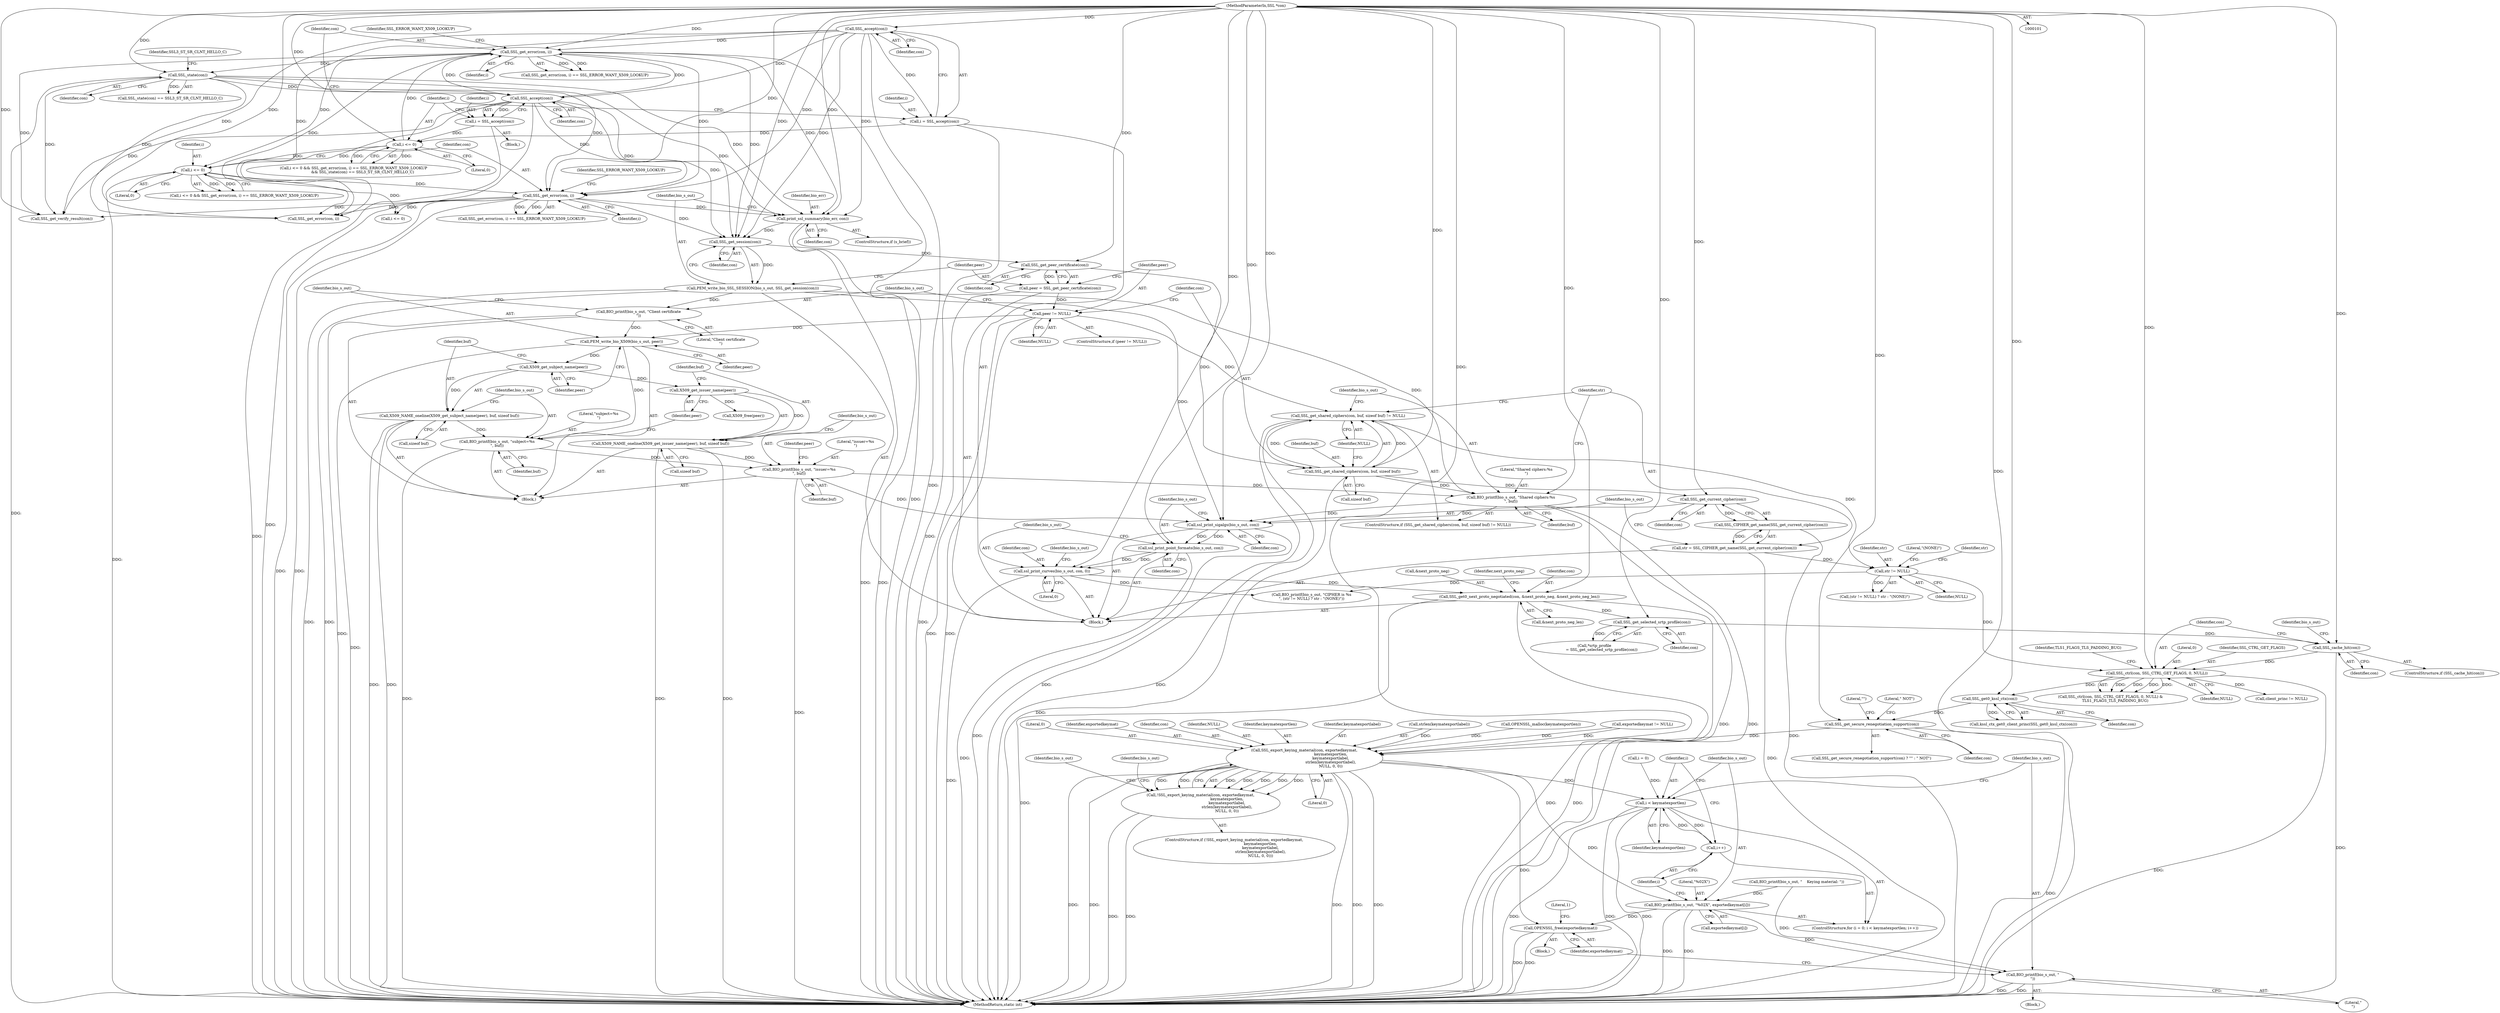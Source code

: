 digraph "0_openssl_259b664f950c2ba66fbf4b0fe5281327904ead21@pointer" {
"1000390" [label="(Call,SSL_get_secure_renegotiation_support(con))"];
"1000375" [label="(Call,SSL_get0_kssl_ctx(con))"];
"1000363" [label="(Call,SSL_ctrl(con, SSL_CTRL_GET_FLAGS, 0, NULL))"];
"1000356" [label="(Call,SSL_cache_hit(con))"];
"1000345" [label="(Call,SSL_get_selected_srtp_profile(con))"];
"1000322" [label="(Call,SSL_get0_next_proto_negotiated(con, &next_proto_neg, &next_proto_neg_len))"];
"1000309" [label="(Call,ssl_print_curves(bio_s_out, con, 0))"];
"1000306" [label="(Call,ssl_print_point_formats(bio_s_out, con))"];
"1000303" [label="(Call,ssl_print_sigalgs(bio_s_out, con))"];
"1000294" [label="(Call,BIO_printf(bio_s_out, \"Shared ciphers:%s\n\", buf))"];
"1000280" [label="(Call,BIO_printf(bio_s_out, \"issuer=%s\n\", buf))"];
"1000270" [label="(Call,BIO_printf(bio_s_out, \"subject=%s\n\", buf))"];
"1000261" [label="(Call,PEM_write_bio_X509(bio_s_out, peer))"];
"1000258" [label="(Call,BIO_printf(bio_s_out, \"Client certificate\n\"))"];
"1000245" [label="(Call,PEM_write_bio_SSL_SESSION(bio_s_out, SSL_get_session(con)))"];
"1000247" [label="(Call,SSL_get_session(con))"];
"1000125" [label="(Call,SSL_get_error(con, i))"];
"1000139" [label="(Call,SSL_accept(con))"];
"1000115" [label="(Call,SSL_accept(con))"];
"1000102" [label="(MethodParameterIn,SSL *con)"];
"1000130" [label="(Call,SSL_state(con))"];
"1000120" [label="(Call,i <= 0)"];
"1000113" [label="(Call,i = SSL_accept(con))"];
"1000137" [label="(Call,i = SSL_accept(con))"];
"1000147" [label="(Call,SSL_get_error(con, i))"];
"1000143" [label="(Call,i <= 0)"];
"1000242" [label="(Call,print_ssl_summary(bio_err, con))"];
"1000254" [label="(Call,peer != NULL)"];
"1000249" [label="(Call,peer = SSL_get_peer_certificate(con))"];
"1000251" [label="(Call,SSL_get_peer_certificate(con))"];
"1000264" [label="(Call,X509_NAME_oneline(X509_get_subject_name(peer), buf, sizeof buf))"];
"1000265" [label="(Call,X509_get_subject_name(peer))"];
"1000274" [label="(Call,X509_NAME_oneline(X509_get_issuer_name(peer), buf, sizeof buf))"];
"1000275" [label="(Call,X509_get_issuer_name(peer))"];
"1000288" [label="(Call,SSL_get_shared_ciphers(con, buf, sizeof buf))"];
"1000301" [label="(Call,SSL_get_current_cipher(con))"];
"1000317" [label="(Call,str != NULL)"];
"1000298" [label="(Call,str = SSL_CIPHER_get_name(SSL_get_current_cipher(con)))"];
"1000300" [label="(Call,SSL_CIPHER_get_name(SSL_get_current_cipher(con)))"];
"1000287" [label="(Call,SSL_get_shared_ciphers(con, buf, sizeof buf) != NULL)"];
"1000421" [label="(Call,SSL_export_keying_material(con, exportedkeymat,\n                                            keymatexportlen,\n                                            keymatexportlabel,\n                                            strlen(keymatexportlabel),\n                                            NULL, 0, 0))"];
"1000420" [label="(Call,!SSL_export_keying_material(con, exportedkeymat,\n                                            keymatexportlen,\n                                            keymatexportlabel,\n                                            strlen(keymatexportlabel),\n                                            NULL, 0, 0))"];
"1000444" [label="(Call,i < keymatexportlen)"];
"1000447" [label="(Call,i++)"];
"1000449" [label="(Call,BIO_printf(bio_s_out, \"%02X\", exportedkeymat[i]))"];
"1000455" [label="(Call,BIO_printf(bio_s_out, \"\n\"))"];
"1000458" [label="(Call,OPENSSL_free(exportedkeymat))"];
"1000281" [label="(Identifier,bio_s_out)"];
"1000321" [label="(Literal,\"(NONE)\")"];
"1000458" [label="(Call,OPENSSL_free(exportedkeymat))"];
"1000273" [label="(Identifier,buf)"];
"1000312" [label="(Literal,0)"];
"1000461" [label="(Literal,1)"];
"1000240" [label="(ControlStructure,if (s_brief))"];
"1000116" [label="(Identifier,con)"];
"1000364" [label="(Identifier,con)"];
"1000421" [label="(Call,SSL_export_keying_material(con, exportedkeymat,\n                                            keymatexportlen,\n                                            keymatexportlabel,\n                                            strlen(keymatexportlabel),\n                                            NULL, 0, 0))"];
"1000393" [label="(Literal,\" NOT\")"];
"1000303" [label="(Call,ssl_print_sigalgs(bio_s_out, con))"];
"1000266" [label="(Identifier,peer)"];
"1000425" [label="(Identifier,keymatexportlabel)"];
"1000262" [label="(Identifier,bio_s_out)"];
"1000291" [label="(Call,sizeof buf)"];
"1000310" [label="(Identifier,bio_s_out)"];
"1000285" [label="(Identifier,peer)"];
"1000125" [label="(Call,SSL_get_error(con, i))"];
"1000446" [label="(Identifier,keymatexportlen)"];
"1000445" [label="(Identifier,i)"];
"1000426" [label="(Call,strlen(keymatexportlabel))"];
"1000257" [label="(Block,)"];
"1000302" [label="(Identifier,con)"];
"1000300" [label="(Call,SSL_CIPHER_get_name(SSL_get_current_cipher(con)))"];
"1000270" [label="(Call,BIO_printf(bio_s_out, \"subject=%s\n\", buf))"];
"1000119" [label="(Call,i <= 0 && SSL_get_error(con, i) == SSL_ERROR_WANT_X509_LOOKUP\n               && SSL_state(con) == SSL3_ST_SR_CLNT_HELLO_C)"];
"1000309" [label="(Call,ssl_print_curves(bio_s_out, con, 0))"];
"1000133" [label="(Block,)"];
"1000440" [label="(ControlStructure,for (i = 0; i < keymatexportlen; i++))"];
"1000140" [label="(Identifier,con)"];
"1000363" [label="(Call,SSL_ctrl(con, SSL_CTRL_GET_FLAGS, 0, NULL))"];
"1000128" [label="(Identifier,SSL_ERROR_WANT_X509_LOOKUP)"];
"1000287" [label="(Call,SSL_get_shared_ciphers(con, buf, sizeof buf) != NULL)"];
"1000271" [label="(Identifier,bio_s_out)"];
"1000290" [label="(Identifier,buf)"];
"1000311" [label="(Identifier,con)"];
"1000256" [label="(Identifier,NULL)"];
"1000143" [label="(Call,i <= 0)"];
"1000250" [label="(Identifier,peer)"];
"1000280" [label="(Call,BIO_printf(bio_s_out, \"issuer=%s\n\", buf))"];
"1000391" [label="(Identifier,con)"];
"1000132" [label="(Identifier,SSL3_ST_SR_CLNT_HELLO_C)"];
"1000356" [label="(Call,SSL_cache_hit(con))"];
"1000355" [label="(ControlStructure,if (SSL_cache_hit(con)))"];
"1000314" [label="(Identifier,bio_s_out)"];
"1000304" [label="(Identifier,bio_s_out)"];
"1000293" [label="(Identifier,NULL)"];
"1000374" [label="(Call,kssl_ctx_get0_client_princ(SSL_get0_kssl_ctx(con)))"];
"1000131" [label="(Identifier,con)"];
"1000390" [label="(Call,SSL_get_secure_renegotiation_support(con))"];
"1000368" [label="(Identifier,TLS1_FLAGS_TLS_PADDING_BUG)"];
"1000375" [label="(Call,SSL_get0_kssl_ctx(con))"];
"1000258" [label="(Call,BIO_printf(bio_s_out, \"Client certificate\n\"))"];
"1000448" [label="(Identifier,i)"];
"1000412" [label="(Call,OPENSSL_malloc(keymatexportlen))"];
"1000282" [label="(Literal,\"issuer=%s\n\")"];
"1000457" [label="(Literal,\"\n\")"];
"1000127" [label="(Identifier,i)"];
"1000263" [label="(Identifier,peer)"];
"1000323" [label="(Identifier,con)"];
"1000415" [label="(Call,exportedkeymat != NULL)"];
"1000121" [label="(Identifier,i)"];
"1000255" [label="(Identifier,peer)"];
"1000459" [label="(Identifier,exportedkeymat)"];
"1000359" [label="(Identifier,bio_s_out)"];
"1000286" [label="(ControlStructure,if (SSL_get_shared_ciphers(con, buf, sizeof buf) != NULL))"];
"1000320" [label="(Identifier,str)"];
"1000419" [label="(ControlStructure,if (!SSL_export_keying_material(con, exportedkeymat,\n                                            keymatexportlen,\n                                            keymatexportlabel,\n                                            strlen(keymatexportlabel),\n                                            NULL, 0, 0)))"];
"1000450" [label="(Identifier,bio_s_out)"];
"1000343" [label="(Call,*srtp_profile\n            = SSL_get_selected_srtp_profile(con))"];
"1000246" [label="(Identifier,bio_s_out)"];
"1000113" [label="(Call,i = SSL_accept(con))"];
"1000318" [label="(Identifier,str)"];
"1000316" [label="(Call,(str != NULL) ? str : \"(NONE)\")"];
"1000324" [label="(Call,&next_proto_neg)"];
"1000289" [label="(Identifier,con)"];
"1000322" [label="(Call,SSL_get0_next_proto_negotiated(con, &next_proto_neg, &next_proto_neg_len))"];
"1000249" [label="(Call,peer = SSL_get_peer_certificate(con))"];
"1000137" [label="(Call,i = SSL_accept(con))"];
"1000274" [label="(Call,X509_NAME_oneline(X509_get_issuer_name(peer), buf, sizeof buf))"];
"1000276" [label="(Identifier,peer)"];
"1000429" [label="(Literal,0)"];
"1000294" [label="(Call,BIO_printf(bio_s_out, \"Shared ciphers:%s\n\", buf))"];
"1000308" [label="(Identifier,con)"];
"1000267" [label="(Identifier,buf)"];
"1000366" [label="(Literal,0)"];
"1000455" [label="(Call,BIO_printf(bio_s_out, \"\n\"))"];
"1000243" [label="(Identifier,bio_err)"];
"1000288" [label="(Call,SSL_get_shared_ciphers(con, buf, sizeof buf))"];
"1000437" [label="(Call,BIO_printf(bio_s_out, \"    Keying material: \"))"];
"1000147" [label="(Call,SSL_get_error(con, i))"];
"1000317" [label="(Call,str != NULL)"];
"1000284" [label="(Call,X509_free(peer))"];
"1000242" [label="(Call,print_ssl_summary(bio_err, con))"];
"1000149" [label="(Identifier,i)"];
"1000244" [label="(Identifier,con)"];
"1000306" [label="(Call,ssl_print_point_formats(bio_s_out, con))"];
"1000430" [label="(Literal,0)"];
"1000452" [label="(Call,exportedkeymat[i])"];
"1000423" [label="(Identifier,exportedkeymat)"];
"1000444" [label="(Call,i < keymatexportlen)"];
"1000248" [label="(Identifier,con)"];
"1000254" [label="(Call,peer != NULL)"];
"1000301" [label="(Call,SSL_get_current_cipher(con))"];
"1000144" [label="(Identifier,i)"];
"1000129" [label="(Call,SSL_state(con) == SSL3_ST_SR_CLNT_HELLO_C)"];
"1000449" [label="(Call,BIO_printf(bio_s_out, \"%02X\", exportedkeymat[i]))"];
"1000114" [label="(Identifier,i)"];
"1000346" [label="(Identifier,con)"];
"1000124" [label="(Call,SSL_get_error(con, i) == SSL_ERROR_WANT_X509_LOOKUP)"];
"1000138" [label="(Identifier,i)"];
"1000272" [label="(Literal,\"subject=%s\n\")"];
"1000142" [label="(Call,i <= 0 && SSL_get_error(con, i) == SSL_ERROR_WANT_X509_LOOKUP)"];
"1000261" [label="(Call,PEM_write_bio_X509(bio_s_out, peer))"];
"1000295" [label="(Identifier,bio_s_out)"];
"1000329" [label="(Identifier,next_proto_neg)"];
"1000251" [label="(Call,SSL_get_peer_certificate(con))"];
"1000298" [label="(Call,str = SSL_CIPHER_get_name(SSL_get_current_cipher(con)))"];
"1000451" [label="(Literal,\"%02X\")"];
"1000115" [label="(Call,SSL_accept(con))"];
"1000447" [label="(Call,i++)"];
"1000299" [label="(Identifier,str)"];
"1000283" [label="(Identifier,buf)"];
"1000264" [label="(Call,X509_NAME_oneline(X509_get_subject_name(peer), buf, sizeof buf))"];
"1000278" [label="(Call,sizeof buf)"];
"1000120" [label="(Call,i <= 0)"];
"1000139" [label="(Call,SSL_accept(con))"];
"1000122" [label="(Literal,0)"];
"1000150" [label="(Identifier,SSL_ERROR_WANT_X509_LOOKUP)"];
"1000305" [label="(Identifier,con)"];
"1000253" [label="(ControlStructure,if (peer != NULL))"];
"1000365" [label="(Identifier,SSL_CTRL_GET_FLAGS)"];
"1000319" [label="(Identifier,NULL)"];
"1000268" [label="(Call,sizeof buf)"];
"1000296" [label="(Literal,\"Shared ciphers:%s\n\")"];
"1000145" [label="(Literal,0)"];
"1000265" [label="(Call,X509_get_subject_name(peer))"];
"1000357" [label="(Identifier,con)"];
"1000307" [label="(Identifier,bio_s_out)"];
"1000245" [label="(Call,PEM_write_bio_SSL_SESSION(bio_s_out, SSL_get_session(con)))"];
"1000103" [label="(Block,)"];
"1000433" [label="(Identifier,bio_s_out)"];
"1000313" [label="(Call,BIO_printf(bio_s_out, \"CIPHER is %s\n\", (str != NULL) ? str : \"(NONE)\"))"];
"1000326" [label="(Call,&next_proto_neg_len)"];
"1000438" [label="(Identifier,bio_s_out)"];
"1000441" [label="(Call,i = 0)"];
"1000252" [label="(Identifier,con)"];
"1000148" [label="(Identifier,con)"];
"1000422" [label="(Identifier,con)"];
"1000126" [label="(Identifier,con)"];
"1000378" [label="(Call,client_princ != NULL)"];
"1000367" [label="(Identifier,NULL)"];
"1000345" [label="(Call,SSL_get_selected_srtp_profile(con))"];
"1000420" [label="(Call,!SSL_export_keying_material(con, exportedkeymat,\n                                            keymatexportlen,\n                                            keymatexportlabel,\n                                            strlen(keymatexportlabel),\n                                            NULL, 0, 0))"];
"1000456" [label="(Identifier,bio_s_out)"];
"1000102" [label="(MethodParameterIn,SSL *con)"];
"1000418" [label="(Block,)"];
"1000462" [label="(MethodReturn,static int)"];
"1000275" [label="(Call,X509_get_issuer_name(peer))"];
"1000247" [label="(Call,SSL_get_session(con))"];
"1000259" [label="(Identifier,bio_s_out)"];
"1000362" [label="(Call,SSL_ctrl(con, SSL_CTRL_GET_FLAGS, 0, NULL) &\n        TLS1_FLAGS_TLS_PADDING_BUG)"];
"1000428" [label="(Identifier,NULL)"];
"1000224" [label="(Call,SSL_get_verify_result(con))"];
"1000392" [label="(Literal,\"\")"];
"1000297" [label="(Identifier,buf)"];
"1000179" [label="(Call,SSL_get_error(con, i))"];
"1000436" [label="(Block,)"];
"1000424" [label="(Identifier,keymatexportlen)"];
"1000130" [label="(Call,SSL_state(con))"];
"1000175" [label="(Call,i <= 0)"];
"1000146" [label="(Call,SSL_get_error(con, i) == SSL_ERROR_WANT_X509_LOOKUP)"];
"1000260" [label="(Literal,\"Client certificate\n\")"];
"1000389" [label="(Call,SSL_get_secure_renegotiation_support(con) ? \"\" : \" NOT\")"];
"1000376" [label="(Identifier,con)"];
"1000277" [label="(Identifier,buf)"];
"1000390" -> "1000389"  [label="AST: "];
"1000390" -> "1000391"  [label="CFG: "];
"1000391" -> "1000390"  [label="AST: "];
"1000392" -> "1000390"  [label="CFG: "];
"1000393" -> "1000390"  [label="CFG: "];
"1000390" -> "1000462"  [label="DDG: "];
"1000375" -> "1000390"  [label="DDG: "];
"1000102" -> "1000390"  [label="DDG: "];
"1000390" -> "1000421"  [label="DDG: "];
"1000375" -> "1000374"  [label="AST: "];
"1000375" -> "1000376"  [label="CFG: "];
"1000376" -> "1000375"  [label="AST: "];
"1000374" -> "1000375"  [label="CFG: "];
"1000375" -> "1000374"  [label="DDG: "];
"1000363" -> "1000375"  [label="DDG: "];
"1000102" -> "1000375"  [label="DDG: "];
"1000363" -> "1000362"  [label="AST: "];
"1000363" -> "1000367"  [label="CFG: "];
"1000364" -> "1000363"  [label="AST: "];
"1000365" -> "1000363"  [label="AST: "];
"1000366" -> "1000363"  [label="AST: "];
"1000367" -> "1000363"  [label="AST: "];
"1000368" -> "1000363"  [label="CFG: "];
"1000363" -> "1000462"  [label="DDG: "];
"1000363" -> "1000362"  [label="DDG: "];
"1000363" -> "1000362"  [label="DDG: "];
"1000363" -> "1000362"  [label="DDG: "];
"1000363" -> "1000362"  [label="DDG: "];
"1000356" -> "1000363"  [label="DDG: "];
"1000102" -> "1000363"  [label="DDG: "];
"1000317" -> "1000363"  [label="DDG: "];
"1000363" -> "1000378"  [label="DDG: "];
"1000356" -> "1000355"  [label="AST: "];
"1000356" -> "1000357"  [label="CFG: "];
"1000357" -> "1000356"  [label="AST: "];
"1000359" -> "1000356"  [label="CFG: "];
"1000364" -> "1000356"  [label="CFG: "];
"1000356" -> "1000462"  [label="DDG: "];
"1000345" -> "1000356"  [label="DDG: "];
"1000102" -> "1000356"  [label="DDG: "];
"1000345" -> "1000343"  [label="AST: "];
"1000345" -> "1000346"  [label="CFG: "];
"1000346" -> "1000345"  [label="AST: "];
"1000343" -> "1000345"  [label="CFG: "];
"1000345" -> "1000343"  [label="DDG: "];
"1000322" -> "1000345"  [label="DDG: "];
"1000102" -> "1000345"  [label="DDG: "];
"1000322" -> "1000103"  [label="AST: "];
"1000322" -> "1000326"  [label="CFG: "];
"1000323" -> "1000322"  [label="AST: "];
"1000324" -> "1000322"  [label="AST: "];
"1000326" -> "1000322"  [label="AST: "];
"1000329" -> "1000322"  [label="CFG: "];
"1000322" -> "1000462"  [label="DDG: "];
"1000322" -> "1000462"  [label="DDG: "];
"1000322" -> "1000462"  [label="DDG: "];
"1000309" -> "1000322"  [label="DDG: "];
"1000102" -> "1000322"  [label="DDG: "];
"1000309" -> "1000103"  [label="AST: "];
"1000309" -> "1000312"  [label="CFG: "];
"1000310" -> "1000309"  [label="AST: "];
"1000311" -> "1000309"  [label="AST: "];
"1000312" -> "1000309"  [label="AST: "];
"1000314" -> "1000309"  [label="CFG: "];
"1000309" -> "1000462"  [label="DDG: "];
"1000306" -> "1000309"  [label="DDG: "];
"1000306" -> "1000309"  [label="DDG: "];
"1000102" -> "1000309"  [label="DDG: "];
"1000309" -> "1000313"  [label="DDG: "];
"1000306" -> "1000103"  [label="AST: "];
"1000306" -> "1000308"  [label="CFG: "];
"1000307" -> "1000306"  [label="AST: "];
"1000308" -> "1000306"  [label="AST: "];
"1000310" -> "1000306"  [label="CFG: "];
"1000306" -> "1000462"  [label="DDG: "];
"1000303" -> "1000306"  [label="DDG: "];
"1000303" -> "1000306"  [label="DDG: "];
"1000102" -> "1000306"  [label="DDG: "];
"1000303" -> "1000103"  [label="AST: "];
"1000303" -> "1000305"  [label="CFG: "];
"1000304" -> "1000303"  [label="AST: "];
"1000305" -> "1000303"  [label="AST: "];
"1000307" -> "1000303"  [label="CFG: "];
"1000303" -> "1000462"  [label="DDG: "];
"1000294" -> "1000303"  [label="DDG: "];
"1000280" -> "1000303"  [label="DDG: "];
"1000245" -> "1000303"  [label="DDG: "];
"1000301" -> "1000303"  [label="DDG: "];
"1000102" -> "1000303"  [label="DDG: "];
"1000294" -> "1000286"  [label="AST: "];
"1000294" -> "1000297"  [label="CFG: "];
"1000295" -> "1000294"  [label="AST: "];
"1000296" -> "1000294"  [label="AST: "];
"1000297" -> "1000294"  [label="AST: "];
"1000299" -> "1000294"  [label="CFG: "];
"1000294" -> "1000462"  [label="DDG: "];
"1000294" -> "1000462"  [label="DDG: "];
"1000280" -> "1000294"  [label="DDG: "];
"1000245" -> "1000294"  [label="DDG: "];
"1000288" -> "1000294"  [label="DDG: "];
"1000280" -> "1000257"  [label="AST: "];
"1000280" -> "1000283"  [label="CFG: "];
"1000281" -> "1000280"  [label="AST: "];
"1000282" -> "1000280"  [label="AST: "];
"1000283" -> "1000280"  [label="AST: "];
"1000285" -> "1000280"  [label="CFG: "];
"1000280" -> "1000462"  [label="DDG: "];
"1000270" -> "1000280"  [label="DDG: "];
"1000274" -> "1000280"  [label="DDG: "];
"1000270" -> "1000257"  [label="AST: "];
"1000270" -> "1000273"  [label="CFG: "];
"1000271" -> "1000270"  [label="AST: "];
"1000272" -> "1000270"  [label="AST: "];
"1000273" -> "1000270"  [label="AST: "];
"1000276" -> "1000270"  [label="CFG: "];
"1000270" -> "1000462"  [label="DDG: "];
"1000261" -> "1000270"  [label="DDG: "];
"1000264" -> "1000270"  [label="DDG: "];
"1000261" -> "1000257"  [label="AST: "];
"1000261" -> "1000263"  [label="CFG: "];
"1000262" -> "1000261"  [label="AST: "];
"1000263" -> "1000261"  [label="AST: "];
"1000266" -> "1000261"  [label="CFG: "];
"1000261" -> "1000462"  [label="DDG: "];
"1000258" -> "1000261"  [label="DDG: "];
"1000254" -> "1000261"  [label="DDG: "];
"1000261" -> "1000265"  [label="DDG: "];
"1000258" -> "1000257"  [label="AST: "];
"1000258" -> "1000260"  [label="CFG: "];
"1000259" -> "1000258"  [label="AST: "];
"1000260" -> "1000258"  [label="AST: "];
"1000262" -> "1000258"  [label="CFG: "];
"1000258" -> "1000462"  [label="DDG: "];
"1000245" -> "1000258"  [label="DDG: "];
"1000245" -> "1000103"  [label="AST: "];
"1000245" -> "1000247"  [label="CFG: "];
"1000246" -> "1000245"  [label="AST: "];
"1000247" -> "1000245"  [label="AST: "];
"1000250" -> "1000245"  [label="CFG: "];
"1000245" -> "1000462"  [label="DDG: "];
"1000245" -> "1000462"  [label="DDG: "];
"1000247" -> "1000245"  [label="DDG: "];
"1000247" -> "1000248"  [label="CFG: "];
"1000248" -> "1000247"  [label="AST: "];
"1000125" -> "1000247"  [label="DDG: "];
"1000139" -> "1000247"  [label="DDG: "];
"1000147" -> "1000247"  [label="DDG: "];
"1000242" -> "1000247"  [label="DDG: "];
"1000115" -> "1000247"  [label="DDG: "];
"1000130" -> "1000247"  [label="DDG: "];
"1000102" -> "1000247"  [label="DDG: "];
"1000247" -> "1000251"  [label="DDG: "];
"1000125" -> "1000124"  [label="AST: "];
"1000125" -> "1000127"  [label="CFG: "];
"1000126" -> "1000125"  [label="AST: "];
"1000127" -> "1000125"  [label="AST: "];
"1000128" -> "1000125"  [label="CFG: "];
"1000125" -> "1000462"  [label="DDG: "];
"1000125" -> "1000124"  [label="DDG: "];
"1000125" -> "1000124"  [label="DDG: "];
"1000139" -> "1000125"  [label="DDG: "];
"1000115" -> "1000125"  [label="DDG: "];
"1000102" -> "1000125"  [label="DDG: "];
"1000120" -> "1000125"  [label="DDG: "];
"1000125" -> "1000130"  [label="DDG: "];
"1000125" -> "1000139"  [label="DDG: "];
"1000125" -> "1000143"  [label="DDG: "];
"1000125" -> "1000147"  [label="DDG: "];
"1000125" -> "1000179"  [label="DDG: "];
"1000125" -> "1000224"  [label="DDG: "];
"1000125" -> "1000242"  [label="DDG: "];
"1000139" -> "1000137"  [label="AST: "];
"1000139" -> "1000140"  [label="CFG: "];
"1000140" -> "1000139"  [label="AST: "];
"1000137" -> "1000139"  [label="CFG: "];
"1000139" -> "1000462"  [label="DDG: "];
"1000139" -> "1000137"  [label="DDG: "];
"1000115" -> "1000139"  [label="DDG: "];
"1000130" -> "1000139"  [label="DDG: "];
"1000102" -> "1000139"  [label="DDG: "];
"1000139" -> "1000147"  [label="DDG: "];
"1000139" -> "1000179"  [label="DDG: "];
"1000139" -> "1000224"  [label="DDG: "];
"1000139" -> "1000242"  [label="DDG: "];
"1000115" -> "1000113"  [label="AST: "];
"1000115" -> "1000116"  [label="CFG: "];
"1000116" -> "1000115"  [label="AST: "];
"1000113" -> "1000115"  [label="CFG: "];
"1000115" -> "1000462"  [label="DDG: "];
"1000115" -> "1000113"  [label="DDG: "];
"1000102" -> "1000115"  [label="DDG: "];
"1000115" -> "1000147"  [label="DDG: "];
"1000115" -> "1000179"  [label="DDG: "];
"1000115" -> "1000224"  [label="DDG: "];
"1000115" -> "1000242"  [label="DDG: "];
"1000102" -> "1000101"  [label="AST: "];
"1000102" -> "1000462"  [label="DDG: "];
"1000102" -> "1000130"  [label="DDG: "];
"1000102" -> "1000147"  [label="DDG: "];
"1000102" -> "1000179"  [label="DDG: "];
"1000102" -> "1000224"  [label="DDG: "];
"1000102" -> "1000242"  [label="DDG: "];
"1000102" -> "1000251"  [label="DDG: "];
"1000102" -> "1000288"  [label="DDG: "];
"1000102" -> "1000301"  [label="DDG: "];
"1000102" -> "1000421"  [label="DDG: "];
"1000130" -> "1000129"  [label="AST: "];
"1000130" -> "1000131"  [label="CFG: "];
"1000131" -> "1000130"  [label="AST: "];
"1000132" -> "1000130"  [label="CFG: "];
"1000130" -> "1000462"  [label="DDG: "];
"1000130" -> "1000129"  [label="DDG: "];
"1000130" -> "1000147"  [label="DDG: "];
"1000130" -> "1000179"  [label="DDG: "];
"1000130" -> "1000224"  [label="DDG: "];
"1000130" -> "1000242"  [label="DDG: "];
"1000120" -> "1000119"  [label="AST: "];
"1000120" -> "1000122"  [label="CFG: "];
"1000121" -> "1000120"  [label="AST: "];
"1000122" -> "1000120"  [label="AST: "];
"1000126" -> "1000120"  [label="CFG: "];
"1000119" -> "1000120"  [label="CFG: "];
"1000120" -> "1000119"  [label="DDG: "];
"1000120" -> "1000119"  [label="DDG: "];
"1000113" -> "1000120"  [label="DDG: "];
"1000137" -> "1000120"  [label="DDG: "];
"1000120" -> "1000143"  [label="DDG: "];
"1000113" -> "1000103"  [label="AST: "];
"1000114" -> "1000113"  [label="AST: "];
"1000121" -> "1000113"  [label="CFG: "];
"1000113" -> "1000462"  [label="DDG: "];
"1000137" -> "1000133"  [label="AST: "];
"1000138" -> "1000137"  [label="AST: "];
"1000121" -> "1000137"  [label="CFG: "];
"1000137" -> "1000462"  [label="DDG: "];
"1000147" -> "1000146"  [label="AST: "];
"1000147" -> "1000149"  [label="CFG: "];
"1000148" -> "1000147"  [label="AST: "];
"1000149" -> "1000147"  [label="AST: "];
"1000150" -> "1000147"  [label="CFG: "];
"1000147" -> "1000462"  [label="DDG: "];
"1000147" -> "1000462"  [label="DDG: "];
"1000147" -> "1000146"  [label="DDG: "];
"1000147" -> "1000146"  [label="DDG: "];
"1000143" -> "1000147"  [label="DDG: "];
"1000147" -> "1000175"  [label="DDG: "];
"1000147" -> "1000179"  [label="DDG: "];
"1000147" -> "1000224"  [label="DDG: "];
"1000147" -> "1000242"  [label="DDG: "];
"1000143" -> "1000142"  [label="AST: "];
"1000143" -> "1000145"  [label="CFG: "];
"1000144" -> "1000143"  [label="AST: "];
"1000145" -> "1000143"  [label="AST: "];
"1000148" -> "1000143"  [label="CFG: "];
"1000142" -> "1000143"  [label="CFG: "];
"1000143" -> "1000462"  [label="DDG: "];
"1000143" -> "1000142"  [label="DDG: "];
"1000143" -> "1000142"  [label="DDG: "];
"1000143" -> "1000175"  [label="DDG: "];
"1000242" -> "1000240"  [label="AST: "];
"1000242" -> "1000244"  [label="CFG: "];
"1000243" -> "1000242"  [label="AST: "];
"1000244" -> "1000242"  [label="AST: "];
"1000246" -> "1000242"  [label="CFG: "];
"1000242" -> "1000462"  [label="DDG: "];
"1000242" -> "1000462"  [label="DDG: "];
"1000254" -> "1000253"  [label="AST: "];
"1000254" -> "1000256"  [label="CFG: "];
"1000255" -> "1000254"  [label="AST: "];
"1000256" -> "1000254"  [label="AST: "];
"1000259" -> "1000254"  [label="CFG: "];
"1000289" -> "1000254"  [label="CFG: "];
"1000254" -> "1000462"  [label="DDG: "];
"1000254" -> "1000462"  [label="DDG: "];
"1000249" -> "1000254"  [label="DDG: "];
"1000254" -> "1000287"  [label="DDG: "];
"1000249" -> "1000103"  [label="AST: "];
"1000249" -> "1000251"  [label="CFG: "];
"1000250" -> "1000249"  [label="AST: "];
"1000251" -> "1000249"  [label="AST: "];
"1000255" -> "1000249"  [label="CFG: "];
"1000249" -> "1000462"  [label="DDG: "];
"1000251" -> "1000249"  [label="DDG: "];
"1000251" -> "1000252"  [label="CFG: "];
"1000252" -> "1000251"  [label="AST: "];
"1000251" -> "1000288"  [label="DDG: "];
"1000264" -> "1000257"  [label="AST: "];
"1000264" -> "1000268"  [label="CFG: "];
"1000265" -> "1000264"  [label="AST: "];
"1000267" -> "1000264"  [label="AST: "];
"1000268" -> "1000264"  [label="AST: "];
"1000271" -> "1000264"  [label="CFG: "];
"1000264" -> "1000462"  [label="DDG: "];
"1000264" -> "1000462"  [label="DDG: "];
"1000265" -> "1000264"  [label="DDG: "];
"1000265" -> "1000266"  [label="CFG: "];
"1000266" -> "1000265"  [label="AST: "];
"1000267" -> "1000265"  [label="CFG: "];
"1000265" -> "1000275"  [label="DDG: "];
"1000274" -> "1000257"  [label="AST: "];
"1000274" -> "1000278"  [label="CFG: "];
"1000275" -> "1000274"  [label="AST: "];
"1000277" -> "1000274"  [label="AST: "];
"1000278" -> "1000274"  [label="AST: "];
"1000281" -> "1000274"  [label="CFG: "];
"1000274" -> "1000462"  [label="DDG: "];
"1000274" -> "1000462"  [label="DDG: "];
"1000275" -> "1000274"  [label="DDG: "];
"1000275" -> "1000276"  [label="CFG: "];
"1000276" -> "1000275"  [label="AST: "];
"1000277" -> "1000275"  [label="CFG: "];
"1000275" -> "1000284"  [label="DDG: "];
"1000288" -> "1000287"  [label="AST: "];
"1000288" -> "1000291"  [label="CFG: "];
"1000289" -> "1000288"  [label="AST: "];
"1000290" -> "1000288"  [label="AST: "];
"1000291" -> "1000288"  [label="AST: "];
"1000293" -> "1000288"  [label="CFG: "];
"1000288" -> "1000462"  [label="DDG: "];
"1000288" -> "1000287"  [label="DDG: "];
"1000288" -> "1000287"  [label="DDG: "];
"1000288" -> "1000301"  [label="DDG: "];
"1000301" -> "1000300"  [label="AST: "];
"1000301" -> "1000302"  [label="CFG: "];
"1000302" -> "1000301"  [label="AST: "];
"1000300" -> "1000301"  [label="CFG: "];
"1000301" -> "1000300"  [label="DDG: "];
"1000317" -> "1000316"  [label="AST: "];
"1000317" -> "1000319"  [label="CFG: "];
"1000318" -> "1000317"  [label="AST: "];
"1000319" -> "1000317"  [label="AST: "];
"1000320" -> "1000317"  [label="CFG: "];
"1000321" -> "1000317"  [label="CFG: "];
"1000317" -> "1000313"  [label="DDG: "];
"1000298" -> "1000317"  [label="DDG: "];
"1000287" -> "1000317"  [label="DDG: "];
"1000317" -> "1000316"  [label="DDG: "];
"1000298" -> "1000103"  [label="AST: "];
"1000298" -> "1000300"  [label="CFG: "];
"1000299" -> "1000298"  [label="AST: "];
"1000300" -> "1000298"  [label="AST: "];
"1000304" -> "1000298"  [label="CFG: "];
"1000298" -> "1000462"  [label="DDG: "];
"1000300" -> "1000298"  [label="DDG: "];
"1000300" -> "1000462"  [label="DDG: "];
"1000287" -> "1000286"  [label="AST: "];
"1000287" -> "1000293"  [label="CFG: "];
"1000293" -> "1000287"  [label="AST: "];
"1000295" -> "1000287"  [label="CFG: "];
"1000299" -> "1000287"  [label="CFG: "];
"1000287" -> "1000462"  [label="DDG: "];
"1000287" -> "1000462"  [label="DDG: "];
"1000421" -> "1000420"  [label="AST: "];
"1000421" -> "1000430"  [label="CFG: "];
"1000422" -> "1000421"  [label="AST: "];
"1000423" -> "1000421"  [label="AST: "];
"1000424" -> "1000421"  [label="AST: "];
"1000425" -> "1000421"  [label="AST: "];
"1000426" -> "1000421"  [label="AST: "];
"1000428" -> "1000421"  [label="AST: "];
"1000429" -> "1000421"  [label="AST: "];
"1000430" -> "1000421"  [label="AST: "];
"1000420" -> "1000421"  [label="CFG: "];
"1000421" -> "1000462"  [label="DDG: "];
"1000421" -> "1000462"  [label="DDG: "];
"1000421" -> "1000462"  [label="DDG: "];
"1000421" -> "1000462"  [label="DDG: "];
"1000421" -> "1000462"  [label="DDG: "];
"1000421" -> "1000420"  [label="DDG: "];
"1000421" -> "1000420"  [label="DDG: "];
"1000421" -> "1000420"  [label="DDG: "];
"1000421" -> "1000420"  [label="DDG: "];
"1000421" -> "1000420"  [label="DDG: "];
"1000421" -> "1000420"  [label="DDG: "];
"1000421" -> "1000420"  [label="DDG: "];
"1000415" -> "1000421"  [label="DDG: "];
"1000415" -> "1000421"  [label="DDG: "];
"1000412" -> "1000421"  [label="DDG: "];
"1000426" -> "1000421"  [label="DDG: "];
"1000421" -> "1000444"  [label="DDG: "];
"1000421" -> "1000449"  [label="DDG: "];
"1000421" -> "1000458"  [label="DDG: "];
"1000420" -> "1000419"  [label="AST: "];
"1000433" -> "1000420"  [label="CFG: "];
"1000438" -> "1000420"  [label="CFG: "];
"1000420" -> "1000462"  [label="DDG: "];
"1000420" -> "1000462"  [label="DDG: "];
"1000444" -> "1000440"  [label="AST: "];
"1000444" -> "1000446"  [label="CFG: "];
"1000445" -> "1000444"  [label="AST: "];
"1000446" -> "1000444"  [label="AST: "];
"1000450" -> "1000444"  [label="CFG: "];
"1000456" -> "1000444"  [label="CFG: "];
"1000444" -> "1000462"  [label="DDG: "];
"1000444" -> "1000462"  [label="DDG: "];
"1000444" -> "1000462"  [label="DDG: "];
"1000441" -> "1000444"  [label="DDG: "];
"1000447" -> "1000444"  [label="DDG: "];
"1000444" -> "1000447"  [label="DDG: "];
"1000447" -> "1000440"  [label="AST: "];
"1000447" -> "1000448"  [label="CFG: "];
"1000448" -> "1000447"  [label="AST: "];
"1000445" -> "1000447"  [label="CFG: "];
"1000449" -> "1000440"  [label="AST: "];
"1000449" -> "1000452"  [label="CFG: "];
"1000450" -> "1000449"  [label="AST: "];
"1000451" -> "1000449"  [label="AST: "];
"1000452" -> "1000449"  [label="AST: "];
"1000448" -> "1000449"  [label="CFG: "];
"1000449" -> "1000462"  [label="DDG: "];
"1000449" -> "1000462"  [label="DDG: "];
"1000437" -> "1000449"  [label="DDG: "];
"1000449" -> "1000455"  [label="DDG: "];
"1000449" -> "1000458"  [label="DDG: "];
"1000455" -> "1000436"  [label="AST: "];
"1000455" -> "1000457"  [label="CFG: "];
"1000456" -> "1000455"  [label="AST: "];
"1000457" -> "1000455"  [label="AST: "];
"1000459" -> "1000455"  [label="CFG: "];
"1000455" -> "1000462"  [label="DDG: "];
"1000455" -> "1000462"  [label="DDG: "];
"1000437" -> "1000455"  [label="DDG: "];
"1000458" -> "1000418"  [label="AST: "];
"1000458" -> "1000459"  [label="CFG: "];
"1000459" -> "1000458"  [label="AST: "];
"1000461" -> "1000458"  [label="CFG: "];
"1000458" -> "1000462"  [label="DDG: "];
"1000458" -> "1000462"  [label="DDG: "];
}
